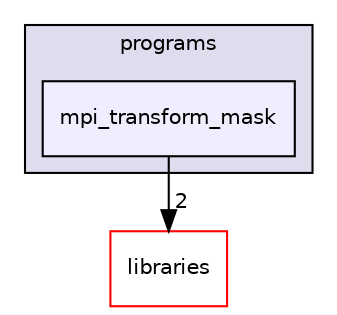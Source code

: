 digraph "xmipp/applications/programs/mpi_transform_mask" {
  compound=true
  node [ fontsize="10", fontname="Helvetica"];
  edge [ labelfontsize="10", labelfontname="Helvetica"];
  subgraph clusterdir_592b16dc4070b933e5655da2b0d20bbb {
    graph [ bgcolor="#ddddee", pencolor="black", label="programs" fontname="Helvetica", fontsize="10", URL="dir_592b16dc4070b933e5655da2b0d20bbb.html"]
  dir_004495a2fc736ac845a701f973794062 [shape=box, label="mpi_transform_mask", style="filled", fillcolor="#eeeeff", pencolor="black", URL="dir_004495a2fc736ac845a701f973794062.html"];
  }
  dir_29dba3f3840f20df3b04d1972e99046b [shape=box label="libraries" fillcolor="white" style="filled" color="red" URL="dir_29dba3f3840f20df3b04d1972e99046b.html"];
  dir_004495a2fc736ac845a701f973794062->dir_29dba3f3840f20df3b04d1972e99046b [headlabel="2", labeldistance=1.5 headhref="dir_000177_000042.html"];
}
